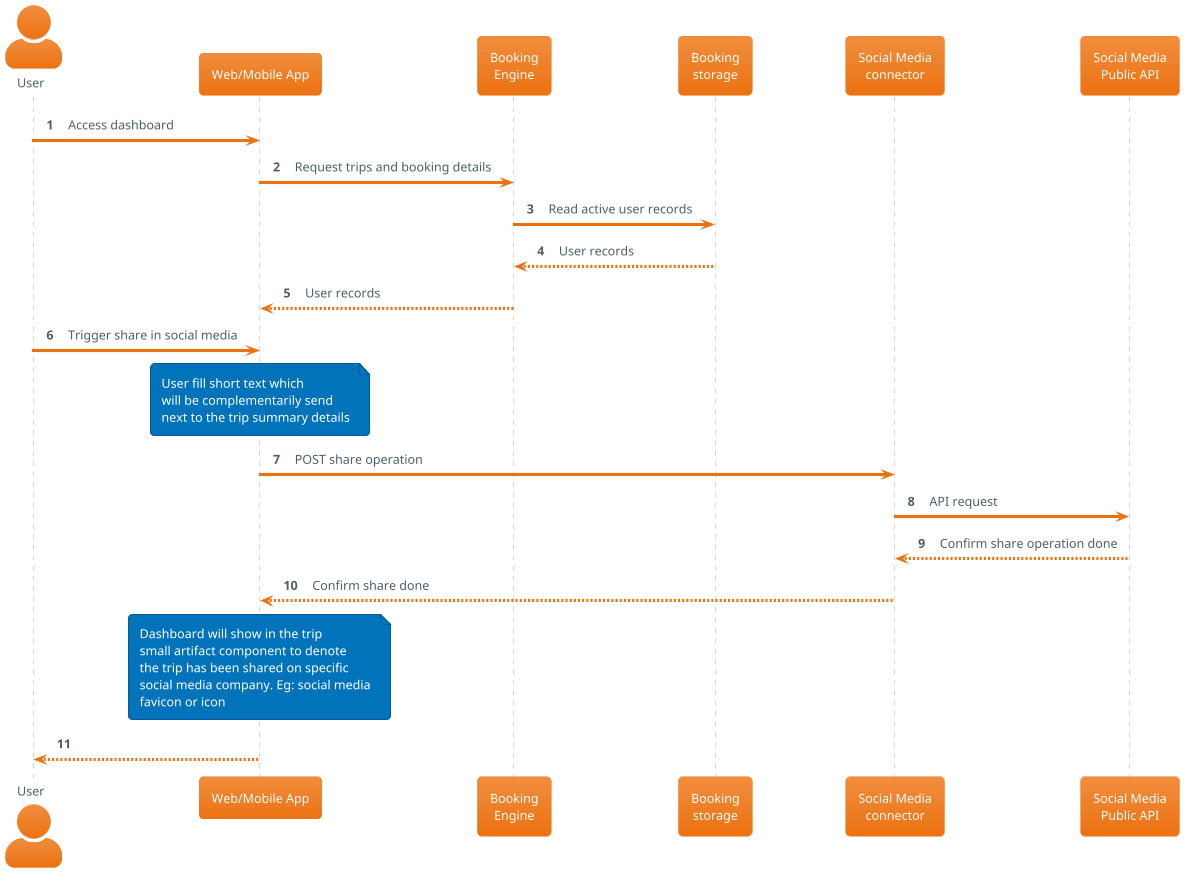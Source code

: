 @startuml user_share_trip_on_social_media
!theme aws-orange

skinparam BackgroundColor white
skinparam actorstyle awesome
autonumber 1

'participant "Mail\npoller" as mail_poller
'participant "Mail\nlistener" as mail_listener
'participant "Mail\nfilterer" as mail_filterer
'participant "Booking\ntracker" as booking_tracker
'participant "Notifier" as notifier
'participant "Agency\nconnector" agency_connector
'participant "GDS\nconnector" as gds_connector
'participant "Sharer" as sharer
'participant "Help\nGateway" as help_gateway
'participant "Data\nExporter" as data_exporter
'participant "Analytics\nGenerator" as analytics_generator
'participant "Analytics\nStorage" as analytics_storage
'participant "Analytics\nExporter" as analytics_exporter
'participant "Web" as web

actor "User" as user
participant "Web/Mobile App" as app
participant "Booking\nEngine" as booking_engine
participant "Booking\nstorage" as booking_storage
participant "Social Media\nconnector" as social_connector
participant "Social Media\nPublic API" as social_api

user -> app: Access dashboard
app -> booking_engine: Request trips and booking details
booking_engine -> booking_storage: Read active user records
return User records
booking_engine --> app: User records
user -> app: Trigger share in social media
note over app
    User fill short text which
    will be complementarily send
    next to the trip summary details
end note
app -> social_connector: POST share operation
social_connector -> social_api: API request
return Confirm share operation done
social_connector --> app: Confirm share done
note over app
    Dashboard will show in the trip
    small artifact component to denote
    the trip has been shared on specific
    social media company. Eg: social media
    favicon or icon
end note
app --> user
@enduml
